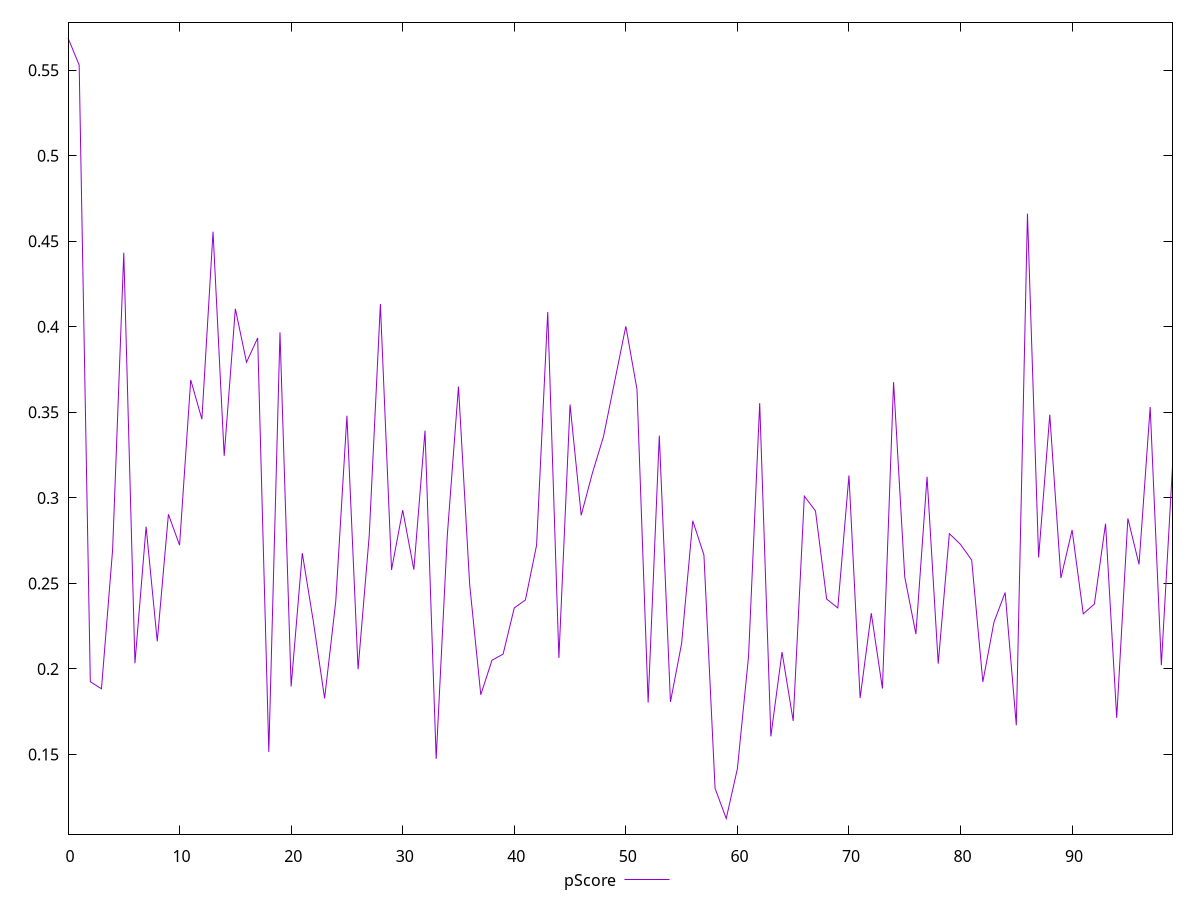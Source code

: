 reset

$pScore <<EOF
0 0.5689192844981215
1 0.5530750479645838
2 0.1925480889744594
3 0.1884152524295642
4 0.2698056303979967
5 0.44334061436781275
6 0.20337823360465945
7 0.28315533238688967
8 0.2161433854180378
9 0.2904026909290123
10 0.2723551524570605
11 0.36897542981091225
12 0.3460163703156593
13 0.4556442629685858
14 0.32457092309724284
15 0.41058907220573393
16 0.37926924082981306
17 0.39349258257168884
18 0.15149028193837677
19 0.39679921000203466
20 0.1897834494059999
21 0.2677087448245336
22 0.22732230097273454
23 0.18277355418289443
24 0.23944142835089594
25 0.348038429898913
26 0.19983197703123884
27 0.2779491908424938
28 0.4133438672481545
29 0.25790685800725915
30 0.29283924850292536
31 0.2580568672851616
32 0.3392976095670645
33 0.1474270702833428
34 0.2782078063351721
35 0.3650914964622688
36 0.24954374652667027
37 0.1848962369400854
38 0.20506771263426848
39 0.2086760986954676
40 0.235687306442386
41 0.24030557618816473
42 0.2722948950669276
43 0.4087211041855447
44 0.20646070694953322
45 0.35458278669222687
46 0.28983232663783165
47 0.3144447394624485
48 0.33590762884052705
49 0.3681059022196566
50 0.40033961643010163
51 0.36342925093109646
52 0.18033318779103397
53 0.3364556439057203
54 0.18072495475205697
55 0.2148733478265175
56 0.28662648971365773
57 0.2666305525440919
58 0.13013649998700266
59 0.1125559445180328
60 0.14167388930911706
61 0.20729097579532807
62 0.35544373469819734
63 0.16057033614227217
64 0.20988691579934537
65 0.16964611058663442
66 0.3010030145390613
67 0.2923619643192957
68 0.24085424017767387
69 0.23568064085690865
70 0.31311241152343816
71 0.1830085485920218
72 0.2325890839260174
73 0.1885675270183782
74 0.3676706149745012
75 0.2537992762837079
76 0.22039217874229527
77 0.3123708612863356
78 0.20315409404844875
79 0.27909632012788865
80 0.27279621994293596
81 0.2636419170729162
82 0.19239006364997757
83 0.227430629315035
84 0.24469524240141793
85 0.16704196892740408
86 0.4661733705468257
87 0.2651193388658908
88 0.34862680579992816
89 0.25317635705380437
90 0.2812207141066976
91 0.2322150087058964
92 0.2379858951909169
93 0.2849399521147074
94 0.17138273704336426
95 0.28799003038773985
96 0.2611396894235524
97 0.35312439325252787
98 0.20218021487767734
99 0.3182549664390824
EOF

set key outside below
set xrange [0:99]
set yrange [0.10342867771843103:0.5780465512977232]
set trange [0.10342867771843103:0.5780465512977232]
set terminal svg size 640, 500 enhanced background rgb 'white'
set output "report/report_00029_2021-02-24T13-36-40.390Z/mainthread-work-breakdown/samples/astro/pScore/values.svg"

plot $pScore title "pScore" with line

reset
